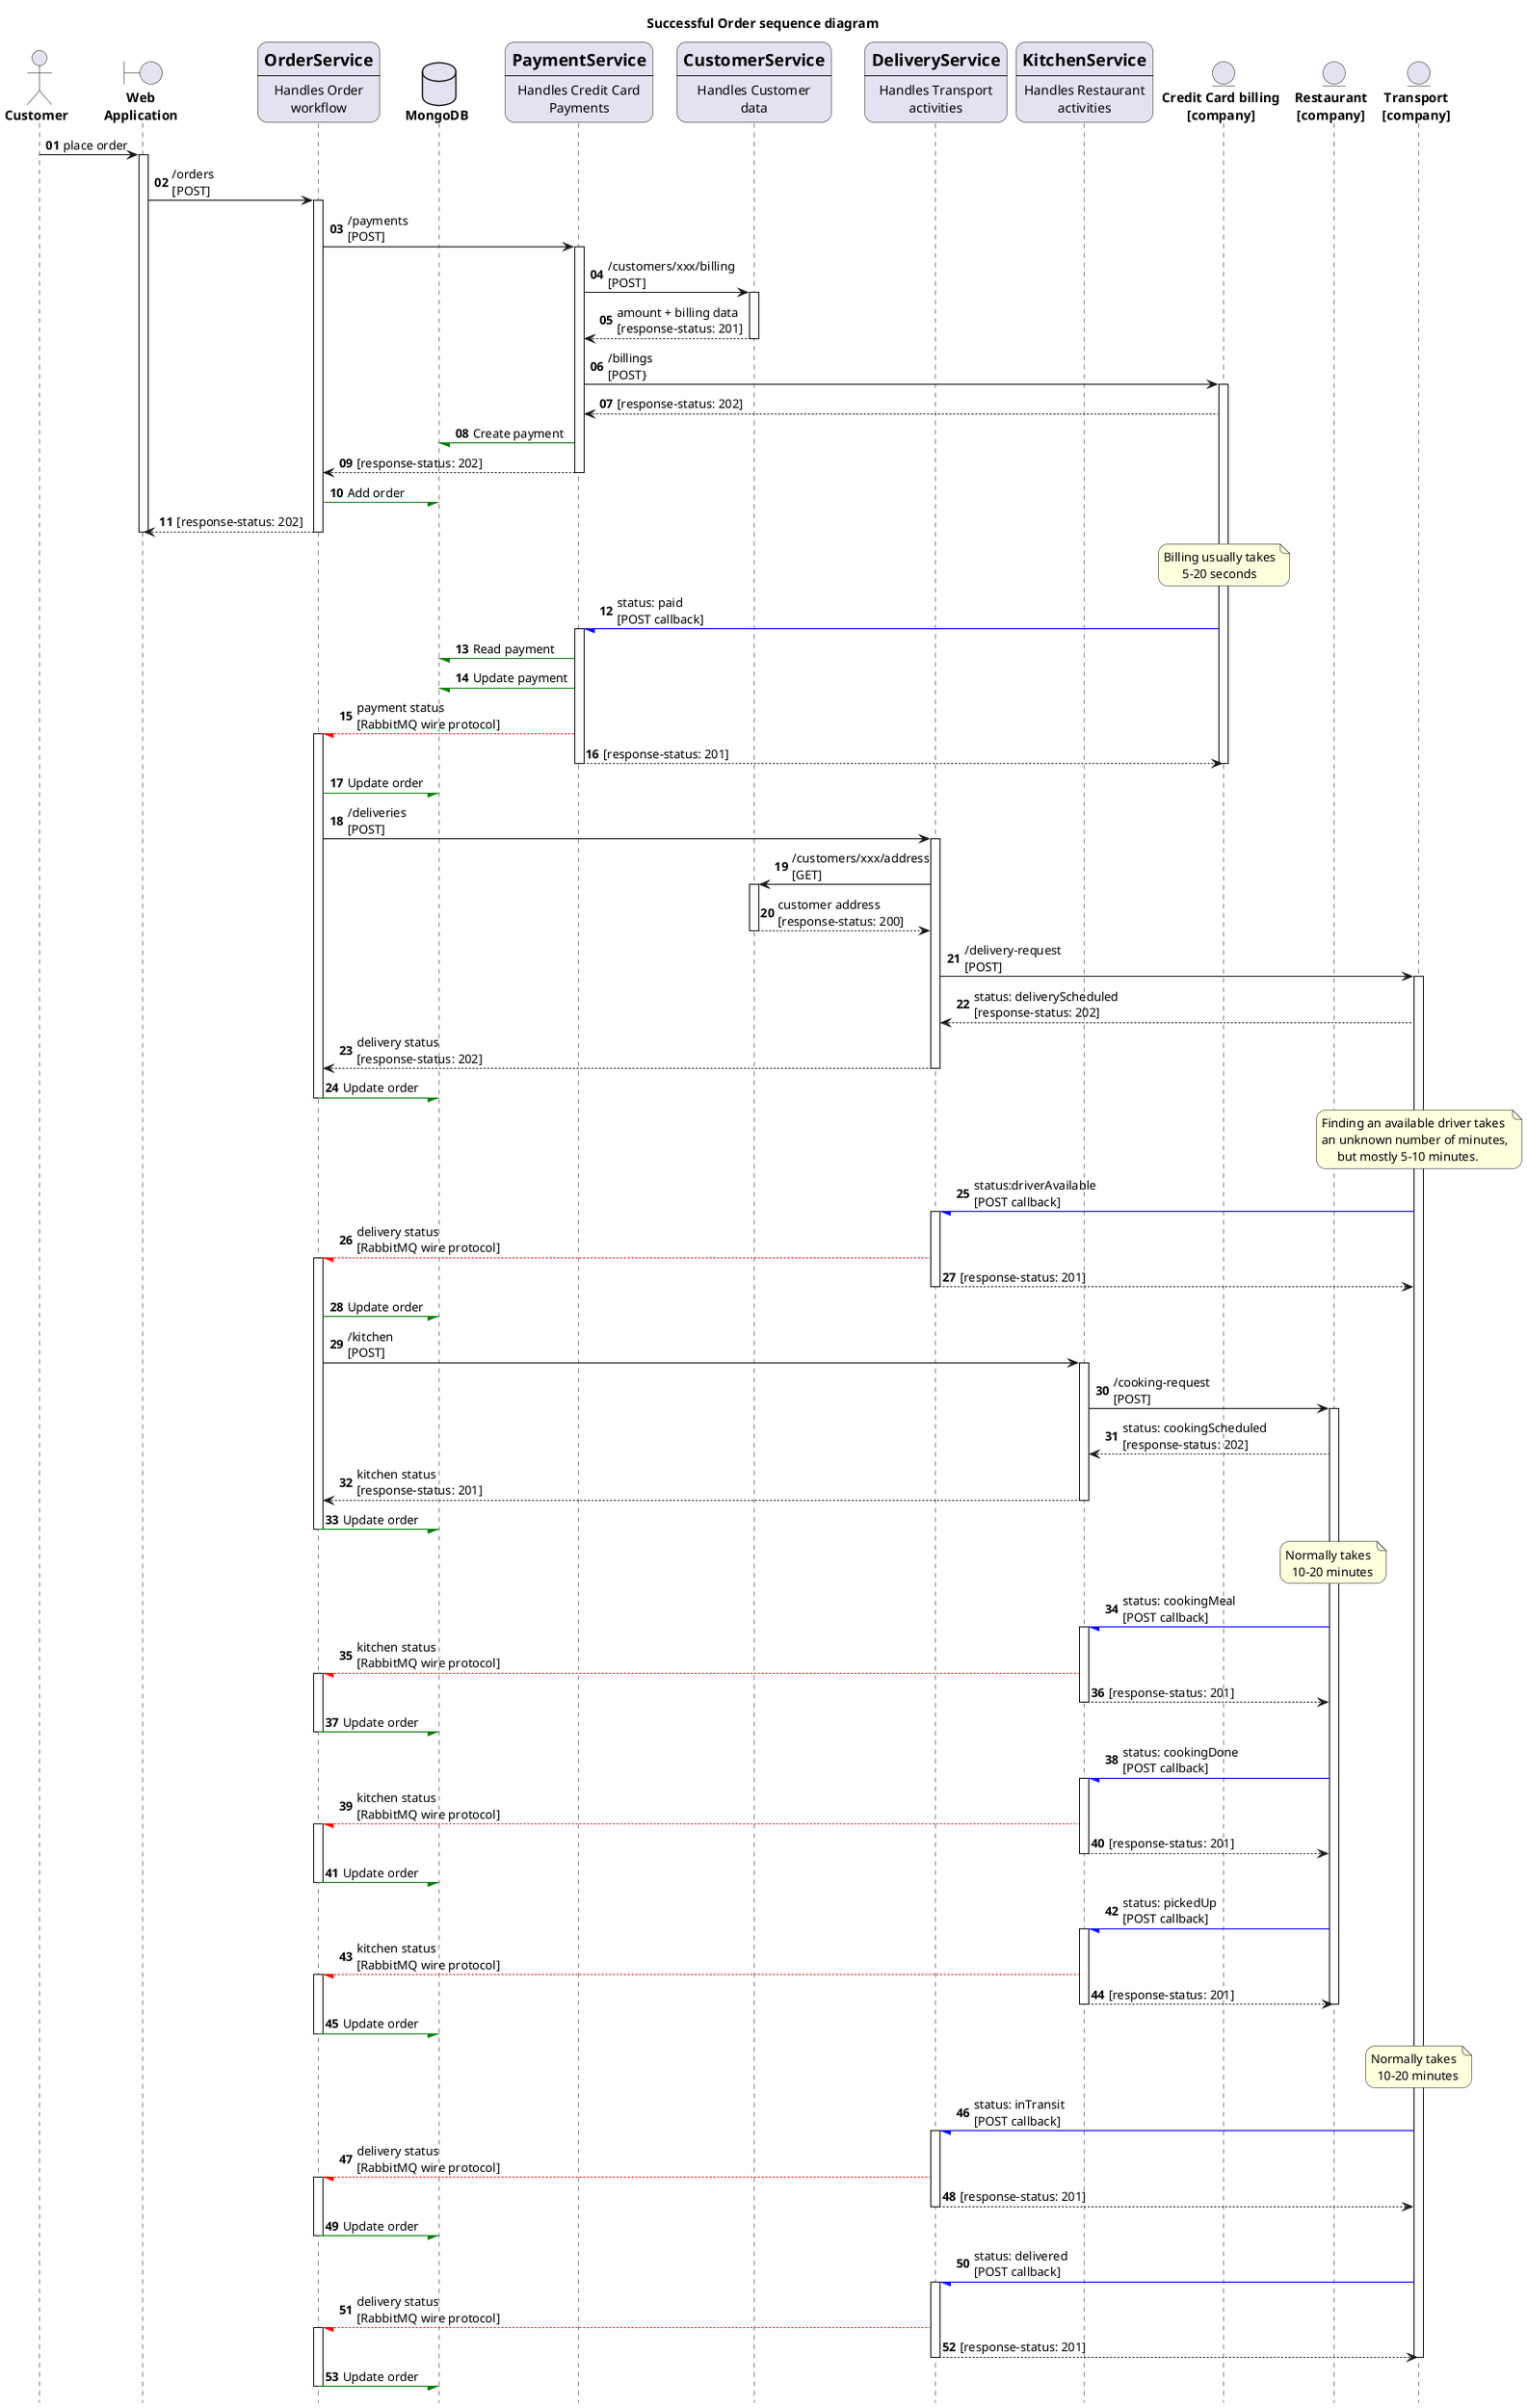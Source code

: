@startuml

' documentation: https://plantuml.com/sequence-diagram

title Successful Order sequence diagram

hide footbox
autonumber "<B>00"
skinparam roundcorner 20

actor "<B>Customer" as CUST

boundary "<B>Web\n<B>Application</B>" as WEB

participant OS [
    =OrderService
    ----
    Handles Order
    workflow
]

database "<B>MongoDB</B>" as DB

participant PS [
    =PaymentService
    ----
    Handles Credit Card
    Payments
]

participant CS [
    =CustomerService
    ----
    Handles Customer
    data
]

participant DS [
    =DeliveryService
    ----
    Handles Transport
    activities
]

participant KS [
    =KitchenService
    ----
    Handles Restaurant
    activities
]

entity "<B>Credit Card billing\n<B>[company]</B>" as CARD
entity "<B>Restaurant\n<B>[company]</B>" as CHEF
entity "<B>Transport\n<B>[company]</B>" as DELIVERY

CUST -> WEB: place order
activate WEB
WEB -> OS: /orders\n[POST]
activate OS
OS -> PS: /payments\n[POST]
activate PS
PS -> CS: /customers/xxx/billing\n[POST]
activate CS
CS --> PS: amount + billing data\n[response-status: 201]
deactivate CS
PS -> CARD: /billings\n[POST}
activate CARD
CARD --> PS: [response-status: 202]
PS -[#green]/ DB: Create payment
PS --> OS: [response-status: 202]
deactivate PS
OS -[#green]/ DB: Add order
OS --> WEB: [response-status: 202]
deactivate OS
deactivate WEB

note over CARD
Billing usually takes
      5-20 seconds
end note

CARD -[#blue]/ PS: status: paid\n[POST callback]
activate PS
PS -[#green]/ DB: Read payment

PS -[#green]/ DB: Update payment
PS --[#red]/ OS: payment status\n[RabbitMQ wire protocol]
activate OS
PS --> CARD: [response-status: 201]
deactivate CARD
deactivate PS

OS -[#green]/ DB: Update order
OS -> DS: /deliveries\n[POST]
activate DS
DS -> CS: /customers/xxx/address\n[GET]
activate CS
CS --> DS: customer address\n[response-status: 200]
deactivate CS
DS -> DELIVERY: /delivery-request\n[POST]
activate DELIVERY
DELIVERY --> DS: status: deliveryScheduled\n[response-status: 202]
DS --> OS: delivery status\n[response-status: 202]
deactivate DS
OS -[#green]/ DB: Update order
deactivate OS

note over DELIVERY
Finding an available driver takes
an unknown number of minutes,
     but mostly 5-10 minutes.
end note

DELIVERY -[#blue]/ DS: status:driverAvailable\n[POST callback]
activate DS
DS --[#red]/ OS: delivery status\n[RabbitMQ wire protocol]
activate OS
DS --> DELIVERY: [response-status: 201]
deactivate DS
OS -[#green]/ DB: Update order
OS -> KS: /kitchen\n[POST]
activate KS
KS -> CHEF: /cooking-request\n[POST]
activate CHEF
CHEF --> KS: status: cookingScheduled\n[response-status: 202]
KS --> OS: kitchen status\n[response-status: 201]
deactivate KS
OS -[#green]/ DB: Update order
deactivate OS

note over CHEF
Normally takes
  10-20 minutes
end note

CHEF -[#blue]/ KS: status: cookingMeal\n[POST callback]
activate KS
KS --[#red]/ OS: kitchen status\n[RabbitMQ wire protocol]
activate OS
KS --> CHEF: [response-status: 201]
deactivate KS
OS -[#green]/ DB: Update order
deactivate OS

CHEF -[#blue]/ KS: status: cookingDone\n[POST callback]
activate KS
KS --[#red]/ OS: kitchen status\n[RabbitMQ wire protocol]
activate OS
    KS --> CHEF: [response-status: 201]
deactivate KS
OS -[#green]/ DB: Update order
deactivate OS

CHEF -[#blue]/ KS: status: pickedUp\n[POST callback]
activate KS
KS --[#red]/ OS: kitchen status\n[RabbitMQ wire protocol]
activate OS
KS --> CHEF: [response-status: 201]
deactivate CHEF
deactivate KS
OS -[#green]/ DB: Update order
deactivate OS

note over DELIVERY
Normally takes
  10-20 minutes
end note

DELIVERY -[#blue]/ DS: status: inTransit\n[POST callback]
activate DS
DS --[#red]/ OS: delivery status\n[RabbitMQ wire protocol]
activate OS
DS --> DELIVERY: [response-status: 201]
deactivate DS
OS -[#green]/ DB: Update order
deactivate OS

DELIVERY -[#blue]/ DS: status: delivered\n[POST callback]
activate DS
DS --[#red]/ OS: delivery status\n[RabbitMQ wire protocol]
activate OS
DS --> DELIVERY: [response-status: 201]
deactivate DELIVERY
deactivate DS
OS -[#green]/ DB: Update order
deactivate OS

@enduml
